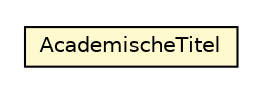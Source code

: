#!/usr/local/bin/dot
#
# Class diagram 
# Generated by UMLGraph version R5_6-24-gf6e263 (http://www.umlgraph.org/)
#

digraph G {
	edge [fontname="Helvetica",fontsize=10,labelfontname="Helvetica",labelfontsize=10];
	node [fontname="Helvetica",fontsize=10,shape=plaintext];
	nodesep=0.25;
	ranksep=0.5;
	// nl.egem.stuf.sector.bg._0204.PRSFund.AcademischeTitel
	c150174 [label=<<table title="nl.egem.stuf.sector.bg._0204.PRSFund.AcademischeTitel" border="0" cellborder="1" cellspacing="0" cellpadding="2" port="p" bgcolor="lemonChiffon" href="./PRSFund.AcademischeTitel.html">
		<tr><td><table border="0" cellspacing="0" cellpadding="1">
<tr><td align="center" balign="center"> AcademischeTitel </td></tr>
		</table></td></tr>
		</table>>, URL="./PRSFund.AcademischeTitel.html", fontname="Helvetica", fontcolor="black", fontsize=10.0];
}

